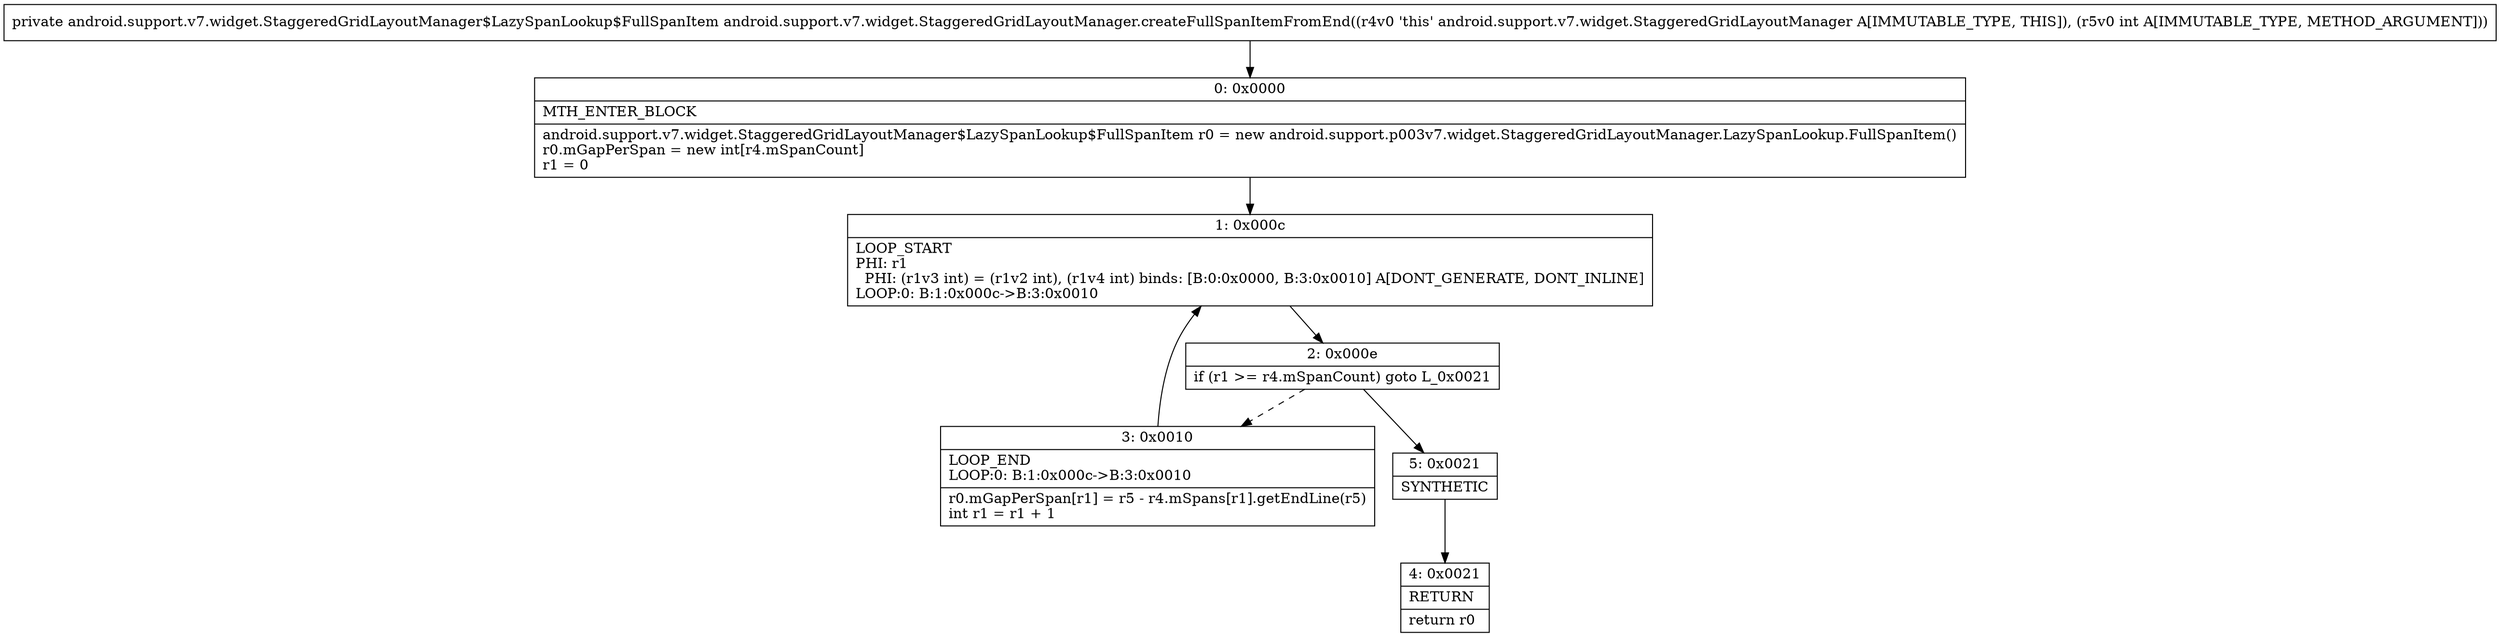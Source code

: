 digraph "CFG forandroid.support.v7.widget.StaggeredGridLayoutManager.createFullSpanItemFromEnd(I)Landroid\/support\/v7\/widget\/StaggeredGridLayoutManager$LazySpanLookup$FullSpanItem;" {
Node_0 [shape=record,label="{0\:\ 0x0000|MTH_ENTER_BLOCK\l|android.support.v7.widget.StaggeredGridLayoutManager$LazySpanLookup$FullSpanItem r0 = new android.support.p003v7.widget.StaggeredGridLayoutManager.LazySpanLookup.FullSpanItem()\lr0.mGapPerSpan = new int[r4.mSpanCount]\lr1 = 0\l}"];
Node_1 [shape=record,label="{1\:\ 0x000c|LOOP_START\lPHI: r1 \l  PHI: (r1v3 int) = (r1v2 int), (r1v4 int) binds: [B:0:0x0000, B:3:0x0010] A[DONT_GENERATE, DONT_INLINE]\lLOOP:0: B:1:0x000c\-\>B:3:0x0010\l}"];
Node_2 [shape=record,label="{2\:\ 0x000e|if (r1 \>= r4.mSpanCount) goto L_0x0021\l}"];
Node_3 [shape=record,label="{3\:\ 0x0010|LOOP_END\lLOOP:0: B:1:0x000c\-\>B:3:0x0010\l|r0.mGapPerSpan[r1] = r5 \- r4.mSpans[r1].getEndLine(r5)\lint r1 = r1 + 1\l}"];
Node_4 [shape=record,label="{4\:\ 0x0021|RETURN\l|return r0\l}"];
Node_5 [shape=record,label="{5\:\ 0x0021|SYNTHETIC\l}"];
MethodNode[shape=record,label="{private android.support.v7.widget.StaggeredGridLayoutManager$LazySpanLookup$FullSpanItem android.support.v7.widget.StaggeredGridLayoutManager.createFullSpanItemFromEnd((r4v0 'this' android.support.v7.widget.StaggeredGridLayoutManager A[IMMUTABLE_TYPE, THIS]), (r5v0 int A[IMMUTABLE_TYPE, METHOD_ARGUMENT])) }"];
MethodNode -> Node_0;
Node_0 -> Node_1;
Node_1 -> Node_2;
Node_2 -> Node_3[style=dashed];
Node_2 -> Node_5;
Node_3 -> Node_1;
Node_5 -> Node_4;
}

